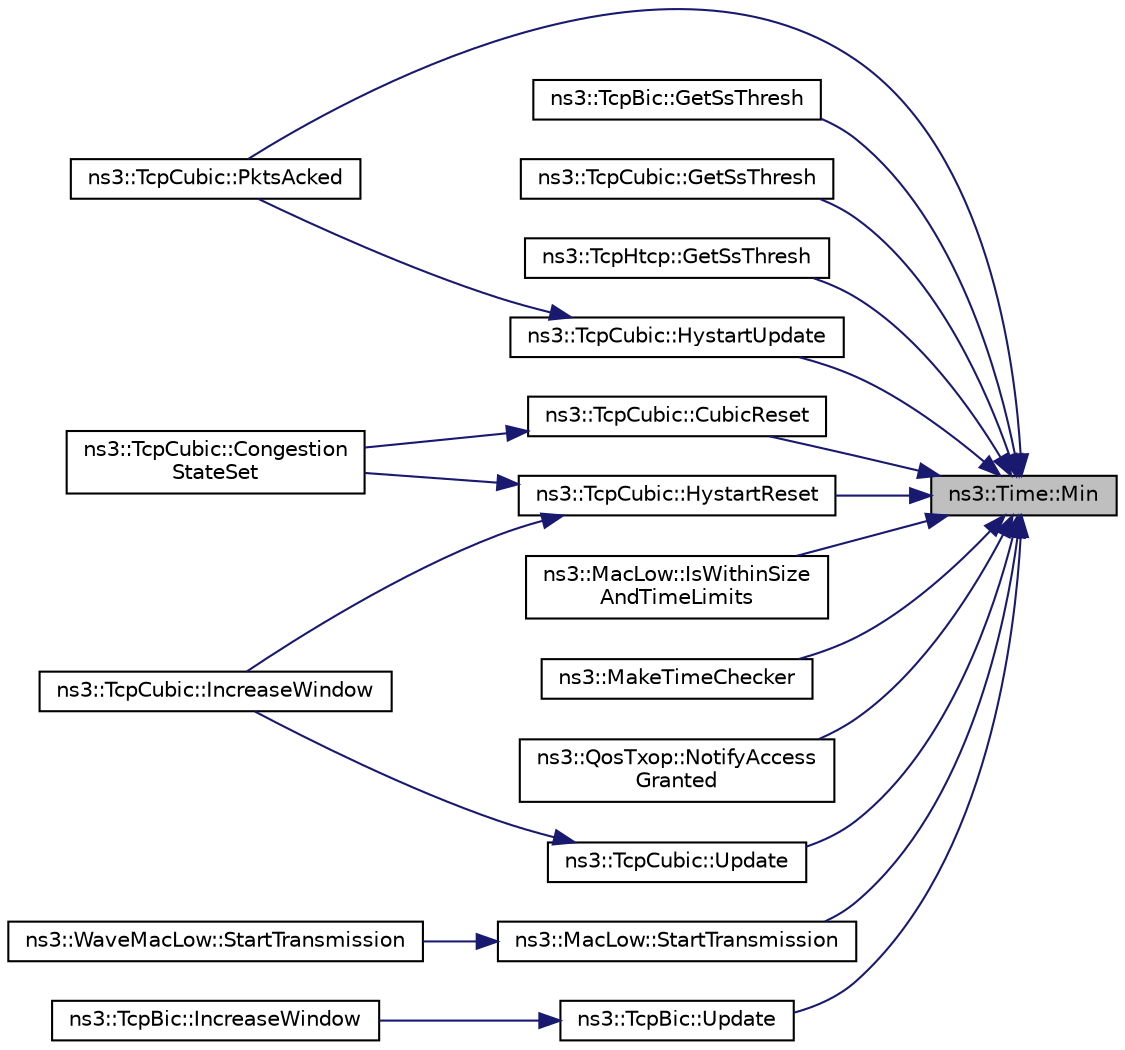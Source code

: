 digraph "ns3::Time::Min"
{
 // LATEX_PDF_SIZE
  edge [fontname="Helvetica",fontsize="10",labelfontname="Helvetica",labelfontsize="10"];
  node [fontname="Helvetica",fontsize="10",shape=record];
  rankdir="RL";
  Node1 [label="ns3::Time::Min",height=0.2,width=0.4,color="black", fillcolor="grey75", style="filled", fontcolor="black",tooltip="Minimum representable Time Not to be confused with Min(Time,Time)."];
  Node1 -> Node2 [dir="back",color="midnightblue",fontsize="10",style="solid",fontname="Helvetica"];
  Node2 [label="ns3::TcpCubic::CubicReset",height=0.2,width=0.4,color="black", fillcolor="white", style="filled",URL="$classns3_1_1_tcp_cubic.html#ad27735b7798af17915ad35602fbe996b",tooltip=" "];
  Node2 -> Node3 [dir="back",color="midnightblue",fontsize="10",style="solid",fontname="Helvetica"];
  Node3 [label="ns3::TcpCubic::Congestion\lStateSet",height=0.2,width=0.4,color="black", fillcolor="white", style="filled",URL="$classns3_1_1_tcp_cubic.html#ad7a054cf9c9ebe790d0c347afb1d5193",tooltip="Trigger events/calculations specific to a congestion state."];
  Node1 -> Node4 [dir="back",color="midnightblue",fontsize="10",style="solid",fontname="Helvetica"];
  Node4 [label="ns3::TcpBic::GetSsThresh",height=0.2,width=0.4,color="black", fillcolor="white", style="filled",URL="$classns3_1_1_tcp_bic.html#aaec211ef4f1624860911aaf544ac9650",tooltip="Get the slow start threshold after a loss event."];
  Node1 -> Node5 [dir="back",color="midnightblue",fontsize="10",style="solid",fontname="Helvetica"];
  Node5 [label="ns3::TcpCubic::GetSsThresh",height=0.2,width=0.4,color="black", fillcolor="white", style="filled",URL="$classns3_1_1_tcp_cubic.html#adced32f15c635759de55287319ce7936",tooltip="Get the slow start threshold after a loss event."];
  Node1 -> Node6 [dir="back",color="midnightblue",fontsize="10",style="solid",fontname="Helvetica"];
  Node6 [label="ns3::TcpHtcp::GetSsThresh",height=0.2,width=0.4,color="black", fillcolor="white", style="filled",URL="$classns3_1_1_tcp_htcp.html#add36278610893b4eba23cf688f7779d8",tooltip="Get the slow start threshold after a loss event."];
  Node1 -> Node7 [dir="back",color="midnightblue",fontsize="10",style="solid",fontname="Helvetica"];
  Node7 [label="ns3::TcpCubic::HystartReset",height=0.2,width=0.4,color="black", fillcolor="white", style="filled",URL="$classns3_1_1_tcp_cubic.html#a041ef065895769c50cfc02d39372d08d",tooltip="Reset HyStart parameters."];
  Node7 -> Node3 [dir="back",color="midnightblue",fontsize="10",style="solid",fontname="Helvetica"];
  Node7 -> Node8 [dir="back",color="midnightblue",fontsize="10",style="solid",fontname="Helvetica"];
  Node8 [label="ns3::TcpCubic::IncreaseWindow",height=0.2,width=0.4,color="black", fillcolor="white", style="filled",URL="$classns3_1_1_tcp_cubic.html#a34659bfac2129d0c100d96e8ce7b24cd",tooltip="Congestion avoidance algorithm implementation."];
  Node1 -> Node9 [dir="back",color="midnightblue",fontsize="10",style="solid",fontname="Helvetica"];
  Node9 [label="ns3::TcpCubic::HystartUpdate",height=0.2,width=0.4,color="black", fillcolor="white", style="filled",URL="$classns3_1_1_tcp_cubic.html#ac32cb45bced2f370fe530e307414fb3b",tooltip="Update HyStart parameters."];
  Node9 -> Node10 [dir="back",color="midnightblue",fontsize="10",style="solid",fontname="Helvetica"];
  Node10 [label="ns3::TcpCubic::PktsAcked",height=0.2,width=0.4,color="black", fillcolor="white", style="filled",URL="$classns3_1_1_tcp_cubic.html#abcd72325d169bdd2a3858825aea8ca51",tooltip="Timing information on received ACK."];
  Node1 -> Node11 [dir="back",color="midnightblue",fontsize="10",style="solid",fontname="Helvetica"];
  Node11 [label="ns3::MacLow::IsWithinSize\lAndTimeLimits",height=0.2,width=0.4,color="black", fillcolor="white", style="filled",URL="$classns3_1_1_mac_low.html#a2dc2b39866b901f5baad7f45ec8484a9",tooltip="Check whether an MPDU of the given size, destined to the given receiver and belonging to the given TI..."];
  Node1 -> Node12 [dir="back",color="midnightblue",fontsize="10",style="solid",fontname="Helvetica"];
  Node12 [label="ns3::MakeTimeChecker",height=0.2,width=0.4,color="black", fillcolor="white", style="filled",URL="$group__attribute___time.html#gafa973743589be9a3b857d842a1b3f3c8",tooltip="Helper to make an unbounded Time checker."];
  Node1 -> Node13 [dir="back",color="midnightblue",fontsize="10",style="solid",fontname="Helvetica"];
  Node13 [label="ns3::QosTxop::NotifyAccess\lGranted",height=0.2,width=0.4,color="black", fillcolor="white", style="filled",URL="$classns3_1_1_qos_txop.html#a0d5a35b715d1c8415d5d95a5f0b2814c",tooltip="Notify the Txop that access has been granted."];
  Node1 -> Node10 [dir="back",color="midnightblue",fontsize="10",style="solid",fontname="Helvetica"];
  Node1 -> Node14 [dir="back",color="midnightblue",fontsize="10",style="solid",fontname="Helvetica"];
  Node14 [label="ns3::MacLow::StartTransmission",height=0.2,width=0.4,color="black", fillcolor="white", style="filled",URL="$classns3_1_1_mac_low.html#aa477261c5209c13c66af9e2ae78b07e5",tooltip=" "];
  Node14 -> Node15 [dir="back",color="midnightblue",fontsize="10",style="solid",fontname="Helvetica"];
  Node15 [label="ns3::WaveMacLow::StartTransmission",height=0.2,width=0.4,color="black", fillcolor="white", style="filled",URL="$classns3_1_1_wave_mac_low.html#abf4a90e9984a73b24197706fb79118b1",tooltip=" "];
  Node1 -> Node16 [dir="back",color="midnightblue",fontsize="10",style="solid",fontname="Helvetica"];
  Node16 [label="ns3::TcpBic::Update",height=0.2,width=0.4,color="black", fillcolor="white", style="filled",URL="$classns3_1_1_tcp_bic.html#a900818048f6876e8b38f9d9b8257f631",tooltip="Bic window update after a new ack received."];
  Node16 -> Node17 [dir="back",color="midnightblue",fontsize="10",style="solid",fontname="Helvetica"];
  Node17 [label="ns3::TcpBic::IncreaseWindow",height=0.2,width=0.4,color="black", fillcolor="white", style="filled",URL="$classns3_1_1_tcp_bic.html#a9dbe81be07cbfc1cd16af03deb9ccc34",tooltip="Congestion avoidance algorithm implementation."];
  Node1 -> Node18 [dir="back",color="midnightblue",fontsize="10",style="solid",fontname="Helvetica"];
  Node18 [label="ns3::TcpCubic::Update",height=0.2,width=0.4,color="black", fillcolor="white", style="filled",URL="$classns3_1_1_tcp_cubic.html#a1676df929585823efe488c35448c69e4",tooltip="Cubic window update after a new ack received."];
  Node18 -> Node8 [dir="back",color="midnightblue",fontsize="10",style="solid",fontname="Helvetica"];
}
